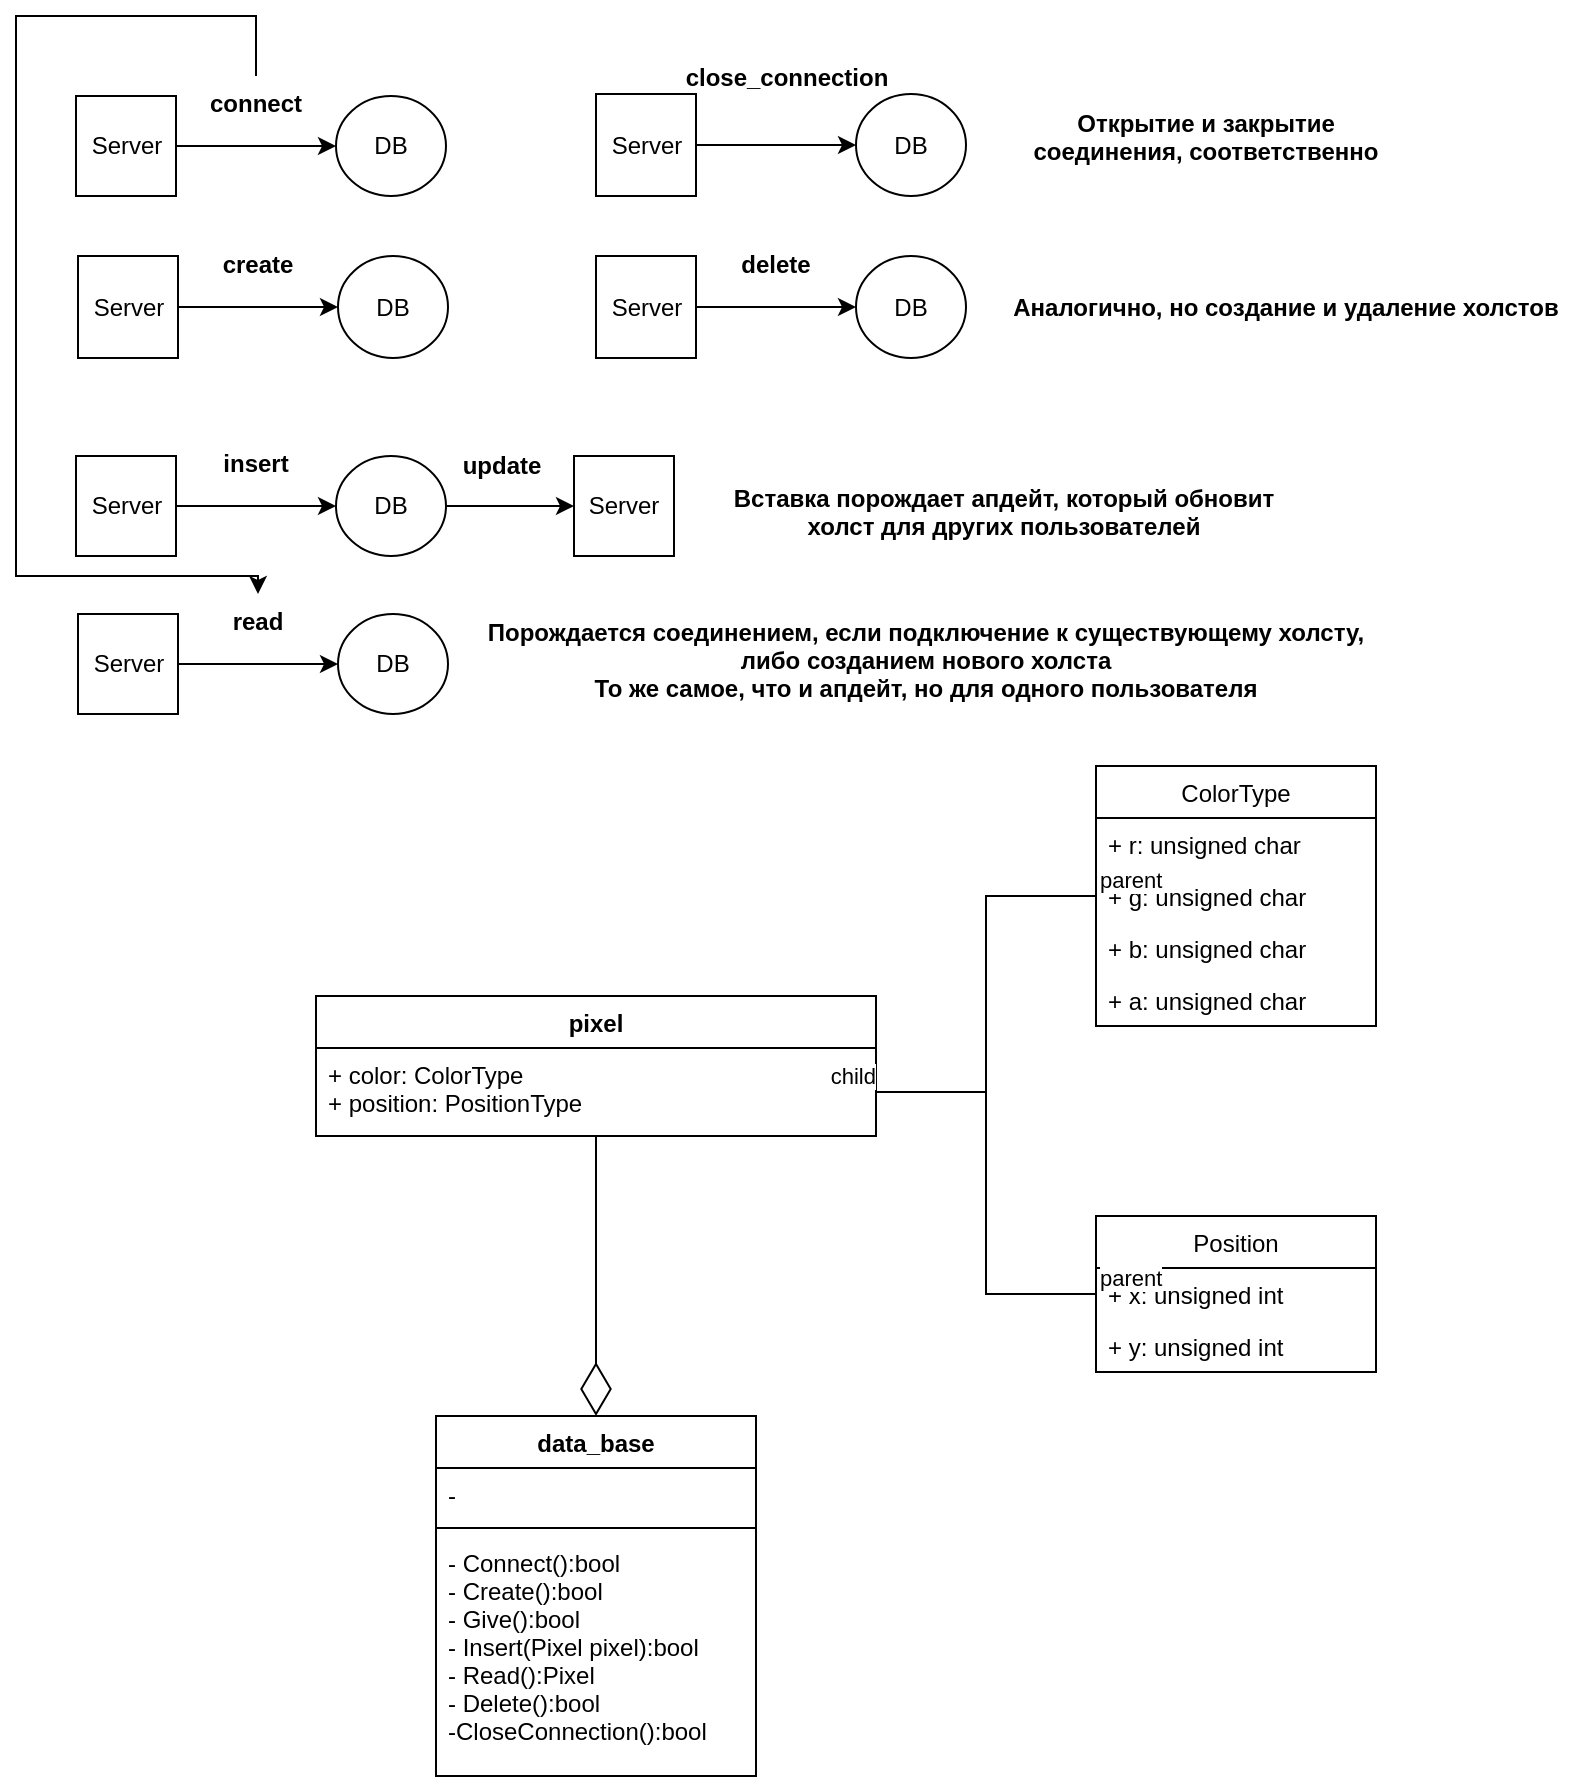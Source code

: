 <mxfile version="17.4.5" type="device"><diagram id="t_Ap_S0-dxH83dpx7Ekl" name="Page-1"><mxGraphModel dx="1422" dy="749" grid="1" gridSize="10" guides="1" tooltips="1" connect="1" arrows="1" fold="1" page="1" pageScale="1" pageWidth="850" pageHeight="1100" math="0" shadow="0"><root><mxCell id="0"/><mxCell id="1" parent="0"/><mxCell id="g2BNEkRVc1T_m_XCCzEJ-1" value="data_base" style="swimlane;fontStyle=1;align=center;verticalAlign=top;childLayout=stackLayout;horizontal=1;startSize=26;horizontalStack=0;resizeParent=1;resizeParentMax=0;resizeLast=0;collapsible=1;marginBottom=0;" parent="1" vertex="1"><mxGeometry x="500" y="810" width="160" height="180" as="geometry"/></mxCell><mxCell id="g2BNEkRVc1T_m_XCCzEJ-2" value="- " style="text;strokeColor=none;fillColor=none;align=left;verticalAlign=top;spacingLeft=4;spacingRight=4;overflow=hidden;rotatable=0;points=[[0,0.5],[1,0.5]];portConstraint=eastwest;" parent="g2BNEkRVc1T_m_XCCzEJ-1" vertex="1"><mxGeometry y="26" width="160" height="26" as="geometry"/></mxCell><mxCell id="g2BNEkRVc1T_m_XCCzEJ-3" value="" style="line;strokeWidth=1;fillColor=none;align=left;verticalAlign=middle;spacingTop=-1;spacingLeft=3;spacingRight=3;rotatable=0;labelPosition=right;points=[];portConstraint=eastwest;" parent="g2BNEkRVc1T_m_XCCzEJ-1" vertex="1"><mxGeometry y="52" width="160" height="8" as="geometry"/></mxCell><mxCell id="g2BNEkRVc1T_m_XCCzEJ-4" value="- Connect():bool&#xA;- Create():bool&#xA;- Give():bool&#xA;- Insert(Pixel pixel):bool&#xA;- Read():Pixel&#xA;- Delete():bool&#xA;-CloseConnection():bool&#xA;" style="text;strokeColor=none;fillColor=none;align=left;verticalAlign=top;spacingLeft=4;spacingRight=4;overflow=hidden;rotatable=0;points=[[0,0.5],[1,0.5]];portConstraint=eastwest;" parent="g2BNEkRVc1T_m_XCCzEJ-1" vertex="1"><mxGeometry y="60" width="160" height="120" as="geometry"/></mxCell><mxCell id="g2BNEkRVc1T_m_XCCzEJ-12" value="" style="edgeStyle=orthogonalEdgeStyle;rounded=0;orthogonalLoop=1;jettySize=auto;html=1;" parent="1" source="g2BNEkRVc1T_m_XCCzEJ-9" target="g2BNEkRVc1T_m_XCCzEJ-10" edge="1"><mxGeometry relative="1" as="geometry"/></mxCell><mxCell id="g2BNEkRVc1T_m_XCCzEJ-9" value="&lt;div&gt;Server&lt;/div&gt;" style="html=1;" parent="1" vertex="1"><mxGeometry x="320" y="150" width="50" height="50" as="geometry"/></mxCell><mxCell id="g2BNEkRVc1T_m_XCCzEJ-47" style="edgeStyle=orthogonalEdgeStyle;rounded=0;orthogonalLoop=1;jettySize=auto;html=1;" parent="1" source="g2BNEkRVc1T_m_XCCzEJ-13" target="g2BNEkRVc1T_m_XCCzEJ-39" edge="1"><mxGeometry relative="1" as="geometry"><Array as="points"><mxPoint x="410" y="110"/><mxPoint x="290" y="110"/><mxPoint x="290" y="390"/><mxPoint x="411" y="390"/></Array></mxGeometry></mxCell><mxCell id="g2BNEkRVc1T_m_XCCzEJ-10" value="DB" style="ellipse;whiteSpace=wrap;html=1;" parent="1" vertex="1"><mxGeometry x="450" y="150" width="55" height="50" as="geometry"/></mxCell><mxCell id="g2BNEkRVc1T_m_XCCzEJ-13" value="сonnect" style="text;align=center;fontStyle=1;verticalAlign=middle;spacingLeft=3;spacingRight=3;strokeColor=none;rotatable=0;points=[[0,0.5],[1,0.5]];portConstraint=eastwest;" parent="1" vertex="1"><mxGeometry x="370" y="140" width="80" height="26" as="geometry"/></mxCell><mxCell id="g2BNEkRVc1T_m_XCCzEJ-14" value="" style="edgeStyle=orthogonalEdgeStyle;rounded=0;orthogonalLoop=1;jettySize=auto;html=1;" parent="1" source="g2BNEkRVc1T_m_XCCzEJ-15" target="g2BNEkRVc1T_m_XCCzEJ-16" edge="1"><mxGeometry relative="1" as="geometry"/></mxCell><mxCell id="g2BNEkRVc1T_m_XCCzEJ-15" value="&lt;div&gt;Server&lt;/div&gt;" style="html=1;" parent="1" vertex="1"><mxGeometry x="320" y="330" width="50" height="50" as="geometry"/></mxCell><mxCell id="g2BNEkRVc1T_m_XCCzEJ-31" value="" style="edgeStyle=orthogonalEdgeStyle;rounded=0;orthogonalLoop=1;jettySize=auto;html=1;" parent="1" source="g2BNEkRVc1T_m_XCCzEJ-16" target="g2BNEkRVc1T_m_XCCzEJ-30" edge="1"><mxGeometry relative="1" as="geometry"/></mxCell><mxCell id="g2BNEkRVc1T_m_XCCzEJ-16" value="DB" style="ellipse;whiteSpace=wrap;html=1;" parent="1" vertex="1"><mxGeometry x="450" y="330" width="55" height="50" as="geometry"/></mxCell><mxCell id="g2BNEkRVc1T_m_XCCzEJ-17" value="insert" style="text;align=center;fontStyle=1;verticalAlign=middle;spacingLeft=3;spacingRight=3;strokeColor=none;rotatable=0;points=[[0,0.5],[1,0.5]];portConstraint=eastwest;" parent="1" vertex="1"><mxGeometry x="370" y="320" width="80" height="26" as="geometry"/></mxCell><mxCell id="g2BNEkRVc1T_m_XCCzEJ-18" value="" style="edgeStyle=orthogonalEdgeStyle;rounded=0;orthogonalLoop=1;jettySize=auto;html=1;" parent="1" source="g2BNEkRVc1T_m_XCCzEJ-19" target="g2BNEkRVc1T_m_XCCzEJ-20" edge="1"><mxGeometry relative="1" as="geometry"/></mxCell><mxCell id="g2BNEkRVc1T_m_XCCzEJ-19" value="&lt;div&gt;Server&lt;/div&gt;" style="html=1;" parent="1" vertex="1"><mxGeometry x="580" y="149" width="50" height="51" as="geometry"/></mxCell><mxCell id="g2BNEkRVc1T_m_XCCzEJ-20" value="DB" style="ellipse;whiteSpace=wrap;html=1;" parent="1" vertex="1"><mxGeometry x="710" y="149" width="55" height="51" as="geometry"/></mxCell><mxCell id="g2BNEkRVc1T_m_XCCzEJ-21" value="close_connection" style="text;align=center;fontStyle=1;verticalAlign=middle;spacingLeft=3;spacingRight=3;strokeColor=none;rotatable=0;points=[[0,0.5],[1,0.5]];portConstraint=eastwest;" parent="1" vertex="1"><mxGeometry x="621" y="129" width="109" height="22" as="geometry"/></mxCell><mxCell id="g2BNEkRVc1T_m_XCCzEJ-22" value="" style="edgeStyle=orthogonalEdgeStyle;rounded=0;orthogonalLoop=1;jettySize=auto;html=1;" parent="1" source="g2BNEkRVc1T_m_XCCzEJ-23" target="g2BNEkRVc1T_m_XCCzEJ-24" edge="1"><mxGeometry relative="1" as="geometry"/></mxCell><mxCell id="g2BNEkRVc1T_m_XCCzEJ-23" value="&lt;div&gt;Server&lt;/div&gt;" style="html=1;" parent="1" vertex="1"><mxGeometry x="580" y="230" width="50" height="51" as="geometry"/></mxCell><mxCell id="g2BNEkRVc1T_m_XCCzEJ-24" value="DB" style="ellipse;whiteSpace=wrap;html=1;" parent="1" vertex="1"><mxGeometry x="710" y="230" width="55" height="51" as="geometry"/></mxCell><mxCell id="g2BNEkRVc1T_m_XCCzEJ-25" value="delete" style="text;align=center;fontStyle=1;verticalAlign=middle;spacingLeft=3;spacingRight=3;strokeColor=none;rotatable=0;points=[[0,0.5],[1,0.5]];portConstraint=eastwest;" parent="1" vertex="1"><mxGeometry x="630" y="220" width="80" height="27" as="geometry"/></mxCell><mxCell id="g2BNEkRVc1T_m_XCCzEJ-26" value="" style="edgeStyle=orthogonalEdgeStyle;rounded=0;orthogonalLoop=1;jettySize=auto;html=1;" parent="1" source="g2BNEkRVc1T_m_XCCzEJ-27" target="g2BNEkRVc1T_m_XCCzEJ-28" edge="1"><mxGeometry relative="1" as="geometry"/></mxCell><mxCell id="g2BNEkRVc1T_m_XCCzEJ-27" value="&lt;div&gt;Server&lt;/div&gt;" style="html=1;" parent="1" vertex="1"><mxGeometry x="321" y="230" width="50" height="51" as="geometry"/></mxCell><mxCell id="g2BNEkRVc1T_m_XCCzEJ-28" value="DB" style="ellipse;whiteSpace=wrap;html=1;" parent="1" vertex="1"><mxGeometry x="451" y="230" width="55" height="51" as="geometry"/></mxCell><mxCell id="g2BNEkRVc1T_m_XCCzEJ-29" value="create" style="text;align=center;fontStyle=1;verticalAlign=middle;spacingLeft=3;spacingRight=3;strokeColor=none;rotatable=0;points=[[0,0.5],[1,0.5]];portConstraint=eastwest;" parent="1" vertex="1"><mxGeometry x="371" y="220" width="80" height="27" as="geometry"/></mxCell><mxCell id="g2BNEkRVc1T_m_XCCzEJ-30" value="Server" style="whiteSpace=wrap;html=1;" parent="1" vertex="1"><mxGeometry x="569" y="330" width="50" height="50" as="geometry"/></mxCell><mxCell id="g2BNEkRVc1T_m_XCCzEJ-32" value="update" style="text;align=center;fontStyle=1;verticalAlign=middle;spacingLeft=3;spacingRight=3;strokeColor=none;rotatable=0;points=[[0,0.5],[1,0.5]];portConstraint=eastwest;" parent="1" vertex="1"><mxGeometry x="493" y="321" width="80" height="26" as="geometry"/></mxCell><mxCell id="g2BNEkRVc1T_m_XCCzEJ-35" value="" style="edgeStyle=orthogonalEdgeStyle;rounded=0;orthogonalLoop=1;jettySize=auto;html=1;" parent="1" source="g2BNEkRVc1T_m_XCCzEJ-36" target="g2BNEkRVc1T_m_XCCzEJ-38" edge="1"><mxGeometry relative="1" as="geometry"/></mxCell><mxCell id="g2BNEkRVc1T_m_XCCzEJ-36" value="&lt;div&gt;Server&lt;/div&gt;" style="html=1;" parent="1" vertex="1"><mxGeometry x="321" y="409" width="50" height="50" as="geometry"/></mxCell><mxCell id="g2BNEkRVc1T_m_XCCzEJ-38" value="DB" style="ellipse;whiteSpace=wrap;html=1;" parent="1" vertex="1"><mxGeometry x="451" y="409" width="55" height="50" as="geometry"/></mxCell><mxCell id="g2BNEkRVc1T_m_XCCzEJ-39" value="read" style="text;align=center;fontStyle=1;verticalAlign=middle;spacingLeft=3;spacingRight=3;strokeColor=none;rotatable=0;points=[[0,0.5],[1,0.5]];portConstraint=eastwest;" parent="1" vertex="1"><mxGeometry x="371" y="399" width="80" height="26" as="geometry"/></mxCell><mxCell id="g2BNEkRVc1T_m_XCCzEJ-43" value="Открытие и закрытие&#xA; соединения, соответственно" style="text;align=center;fontStyle=1;verticalAlign=middle;spacingLeft=3;spacingRight=3;strokeColor=none;rotatable=0;points=[[0,0.5],[1,0.5]];portConstraint=eastwest;" parent="1" vertex="1"><mxGeometry x="790" y="140" width="190" height="60" as="geometry"/></mxCell><mxCell id="g2BNEkRVc1T_m_XCCzEJ-44" value="Аналогично, но создание и удаление холстов" style="text;align=center;fontStyle=1;verticalAlign=middle;spacingLeft=3;spacingRight=3;strokeColor=none;rotatable=0;points=[[0,0.5],[1,0.5]];portConstraint=eastwest;" parent="1" vertex="1"><mxGeometry x="780" y="230" width="290" height="50" as="geometry"/></mxCell><mxCell id="g2BNEkRVc1T_m_XCCzEJ-45" value="Вставка порождает апдейт, который обновит&#xA; холст для других пользователей" style="text;align=center;fontStyle=1;verticalAlign=middle;spacingLeft=3;spacingRight=3;strokeColor=none;rotatable=0;points=[[0,0.5],[1,0.5]];portConstraint=eastwest;" parent="1" vertex="1"><mxGeometry x="638" y="335" width="292" height="45" as="geometry"/></mxCell><mxCell id="g2BNEkRVc1T_m_XCCzEJ-48" value="Порождается соединением, если подключение к существующему холсту,&#xA;либо созданием нового холста&#xA;То же самое, что и апдейт, но для одного пользователя" style="text;align=center;fontStyle=1;verticalAlign=middle;spacingLeft=3;spacingRight=3;strokeColor=none;rotatable=0;points=[[0,0.5],[1,0.5]];portConstraint=eastwest;" parent="1" vertex="1"><mxGeometry x="520" y="413" width="450" height="37" as="geometry"/></mxCell><mxCell id="fWgVcjVHkfSEXZm42hP1-1" value="pixel" style="swimlane;fontStyle=1;align=center;verticalAlign=top;childLayout=stackLayout;horizontal=1;startSize=26;horizontalStack=0;resizeParent=1;resizeParentMax=0;resizeLast=0;collapsible=1;marginBottom=0;" parent="1" vertex="1"><mxGeometry x="440" y="600" width="280" height="70" as="geometry"/></mxCell><mxCell id="fWgVcjVHkfSEXZm42hP1-2" value="+ color: ColorType&#xA;+ position: PositionType" style="text;strokeColor=none;fillColor=none;align=left;verticalAlign=top;spacingLeft=4;spacingRight=4;overflow=hidden;rotatable=0;points=[[0,0.5],[1,0.5]];portConstraint=eastwest;" parent="fWgVcjVHkfSEXZm42hP1-1" vertex="1"><mxGeometry y="26" width="280" height="44" as="geometry"/></mxCell><mxCell id="fWgVcjVHkfSEXZm42hP1-9" value="ColorType" style="swimlane;fontStyle=0;childLayout=stackLayout;horizontal=1;startSize=26;fillColor=none;horizontalStack=0;resizeParent=1;resizeParentMax=0;resizeLast=0;collapsible=1;marginBottom=0;" parent="1" vertex="1"><mxGeometry x="830" y="485" width="140" height="130" as="geometry"><mxRectangle x="815" y="600" width="90" height="26" as="alternateBounds"/></mxGeometry></mxCell><mxCell id="fWgVcjVHkfSEXZm42hP1-10" value="+ r: unsigned char" style="text;strokeColor=none;fillColor=none;align=left;verticalAlign=top;spacingLeft=4;spacingRight=4;overflow=hidden;rotatable=0;points=[[0,0.5],[1,0.5]];portConstraint=eastwest;" parent="fWgVcjVHkfSEXZm42hP1-9" vertex="1"><mxGeometry y="26" width="140" height="26" as="geometry"/></mxCell><mxCell id="fWgVcjVHkfSEXZm42hP1-11" value="+ g: unsigned char" style="text;strokeColor=none;fillColor=none;align=left;verticalAlign=top;spacingLeft=4;spacingRight=4;overflow=hidden;rotatable=0;points=[[0,0.5],[1,0.5]];portConstraint=eastwest;" parent="fWgVcjVHkfSEXZm42hP1-9" vertex="1"><mxGeometry y="52" width="140" height="26" as="geometry"/></mxCell><mxCell id="fWgVcjVHkfSEXZm42hP1-12" value="+ b: unsigned char" style="text;strokeColor=none;fillColor=none;align=left;verticalAlign=top;spacingLeft=4;spacingRight=4;overflow=hidden;rotatable=0;points=[[0,0.5],[1,0.5]];portConstraint=eastwest;" parent="fWgVcjVHkfSEXZm42hP1-9" vertex="1"><mxGeometry y="78" width="140" height="26" as="geometry"/></mxCell><mxCell id="fWgVcjVHkfSEXZm42hP1-14" value="+ a: unsigned char" style="text;strokeColor=none;fillColor=none;align=left;verticalAlign=top;spacingLeft=4;spacingRight=4;overflow=hidden;rotatable=0;points=[[0,0.5],[1,0.5]];portConstraint=eastwest;" parent="fWgVcjVHkfSEXZm42hP1-9" vertex="1"><mxGeometry y="104" width="140" height="26" as="geometry"/></mxCell><mxCell id="fWgVcjVHkfSEXZm42hP1-15" value="Position" style="swimlane;fontStyle=0;childLayout=stackLayout;horizontal=1;startSize=26;fillColor=none;horizontalStack=0;resizeParent=1;resizeParentMax=0;resizeLast=0;collapsible=1;marginBottom=0;" parent="1" vertex="1"><mxGeometry x="830" y="710" width="140" height="78" as="geometry"/></mxCell><mxCell id="fWgVcjVHkfSEXZm42hP1-16" value="+ x: unsigned int" style="text;strokeColor=none;fillColor=none;align=left;verticalAlign=top;spacingLeft=4;spacingRight=4;overflow=hidden;rotatable=0;points=[[0,0.5],[1,0.5]];portConstraint=eastwest;" parent="fWgVcjVHkfSEXZm42hP1-15" vertex="1"><mxGeometry y="26" width="140" height="26" as="geometry"/></mxCell><mxCell id="fWgVcjVHkfSEXZm42hP1-17" value="+ y: unsigned int" style="text;strokeColor=none;fillColor=none;align=left;verticalAlign=top;spacingLeft=4;spacingRight=4;overflow=hidden;rotatable=0;points=[[0,0.5],[1,0.5]];portConstraint=eastwest;" parent="fWgVcjVHkfSEXZm42hP1-15" vertex="1"><mxGeometry y="52" width="140" height="26" as="geometry"/></mxCell><mxCell id="fWgVcjVHkfSEXZm42hP1-20" value="" style="endArrow=diamondThin;endFill=0;endSize=24;html=1;rounded=0;entryX=0.5;entryY=0;entryDx=0;entryDy=0;exitX=0.5;exitY=1;exitDx=0;exitDy=0;" parent="1" source="fWgVcjVHkfSEXZm42hP1-1" target="g2BNEkRVc1T_m_XCCzEJ-1" edge="1"><mxGeometry width="160" relative="1" as="geometry"><mxPoint x="450" y="720" as="sourcePoint"/><mxPoint x="610" y="720" as="targetPoint"/></mxGeometry></mxCell><mxCell id="fWgVcjVHkfSEXZm42hP1-24" value="" style="endArrow=none;html=1;edgeStyle=orthogonalEdgeStyle;rounded=0;entryX=1;entryY=0.5;entryDx=0;entryDy=0;exitX=0;exitY=0.5;exitDx=0;exitDy=0;" parent="1" source="fWgVcjVHkfSEXZm42hP1-16" target="fWgVcjVHkfSEXZm42hP1-2" edge="1"><mxGeometry relative="1" as="geometry"><mxPoint x="620" y="880" as="sourcePoint"/><mxPoint x="780" y="880" as="targetPoint"/></mxGeometry></mxCell><mxCell id="fWgVcjVHkfSEXZm42hP1-25" value="parent" style="edgeLabel;resizable=0;html=1;align=left;verticalAlign=bottom;" parent="fWgVcjVHkfSEXZm42hP1-24" connectable="0" vertex="1"><mxGeometry x="-1" relative="1" as="geometry"/></mxCell><mxCell id="fWgVcjVHkfSEXZm42hP1-26" value="child" style="edgeLabel;resizable=0;html=1;align=right;verticalAlign=bottom;" parent="fWgVcjVHkfSEXZm42hP1-24" connectable="0" vertex="1"><mxGeometry x="1" relative="1" as="geometry"/></mxCell><mxCell id="fWgVcjVHkfSEXZm42hP1-27" value="" style="endArrow=none;html=1;edgeStyle=orthogonalEdgeStyle;rounded=0;exitX=0;exitY=0.5;exitDx=0;exitDy=0;entryX=1;entryY=0.5;entryDx=0;entryDy=0;" parent="1" source="fWgVcjVHkfSEXZm42hP1-11" target="fWgVcjVHkfSEXZm42hP1-2" edge="1"><mxGeometry relative="1" as="geometry"><mxPoint x="640" y="880" as="sourcePoint"/><mxPoint x="720" y="650" as="targetPoint"/></mxGeometry></mxCell><mxCell id="fWgVcjVHkfSEXZm42hP1-28" value="parent" style="edgeLabel;resizable=0;html=1;align=left;verticalAlign=bottom;" parent="fWgVcjVHkfSEXZm42hP1-27" connectable="0" vertex="1"><mxGeometry x="-1" relative="1" as="geometry"/></mxCell><mxCell id="fWgVcjVHkfSEXZm42hP1-29" value="child" style="edgeLabel;resizable=0;html=1;align=right;verticalAlign=bottom;" parent="fWgVcjVHkfSEXZm42hP1-27" connectable="0" vertex="1"><mxGeometry x="1" relative="1" as="geometry"/></mxCell></root></mxGraphModel></diagram></mxfile>